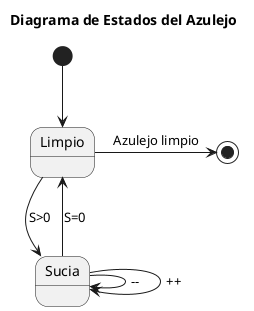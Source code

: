 @startuml
title Diagrama de Estados del Azulejo

[*] --> Limpio

Limpio --> Sucia : S>0
Sucia --> Limpio: S=0
Limpio -r-> [*] : Azulejo limpio
Sucia --> Sucia : --
Sucia --> Sucia : ++

@enduml

